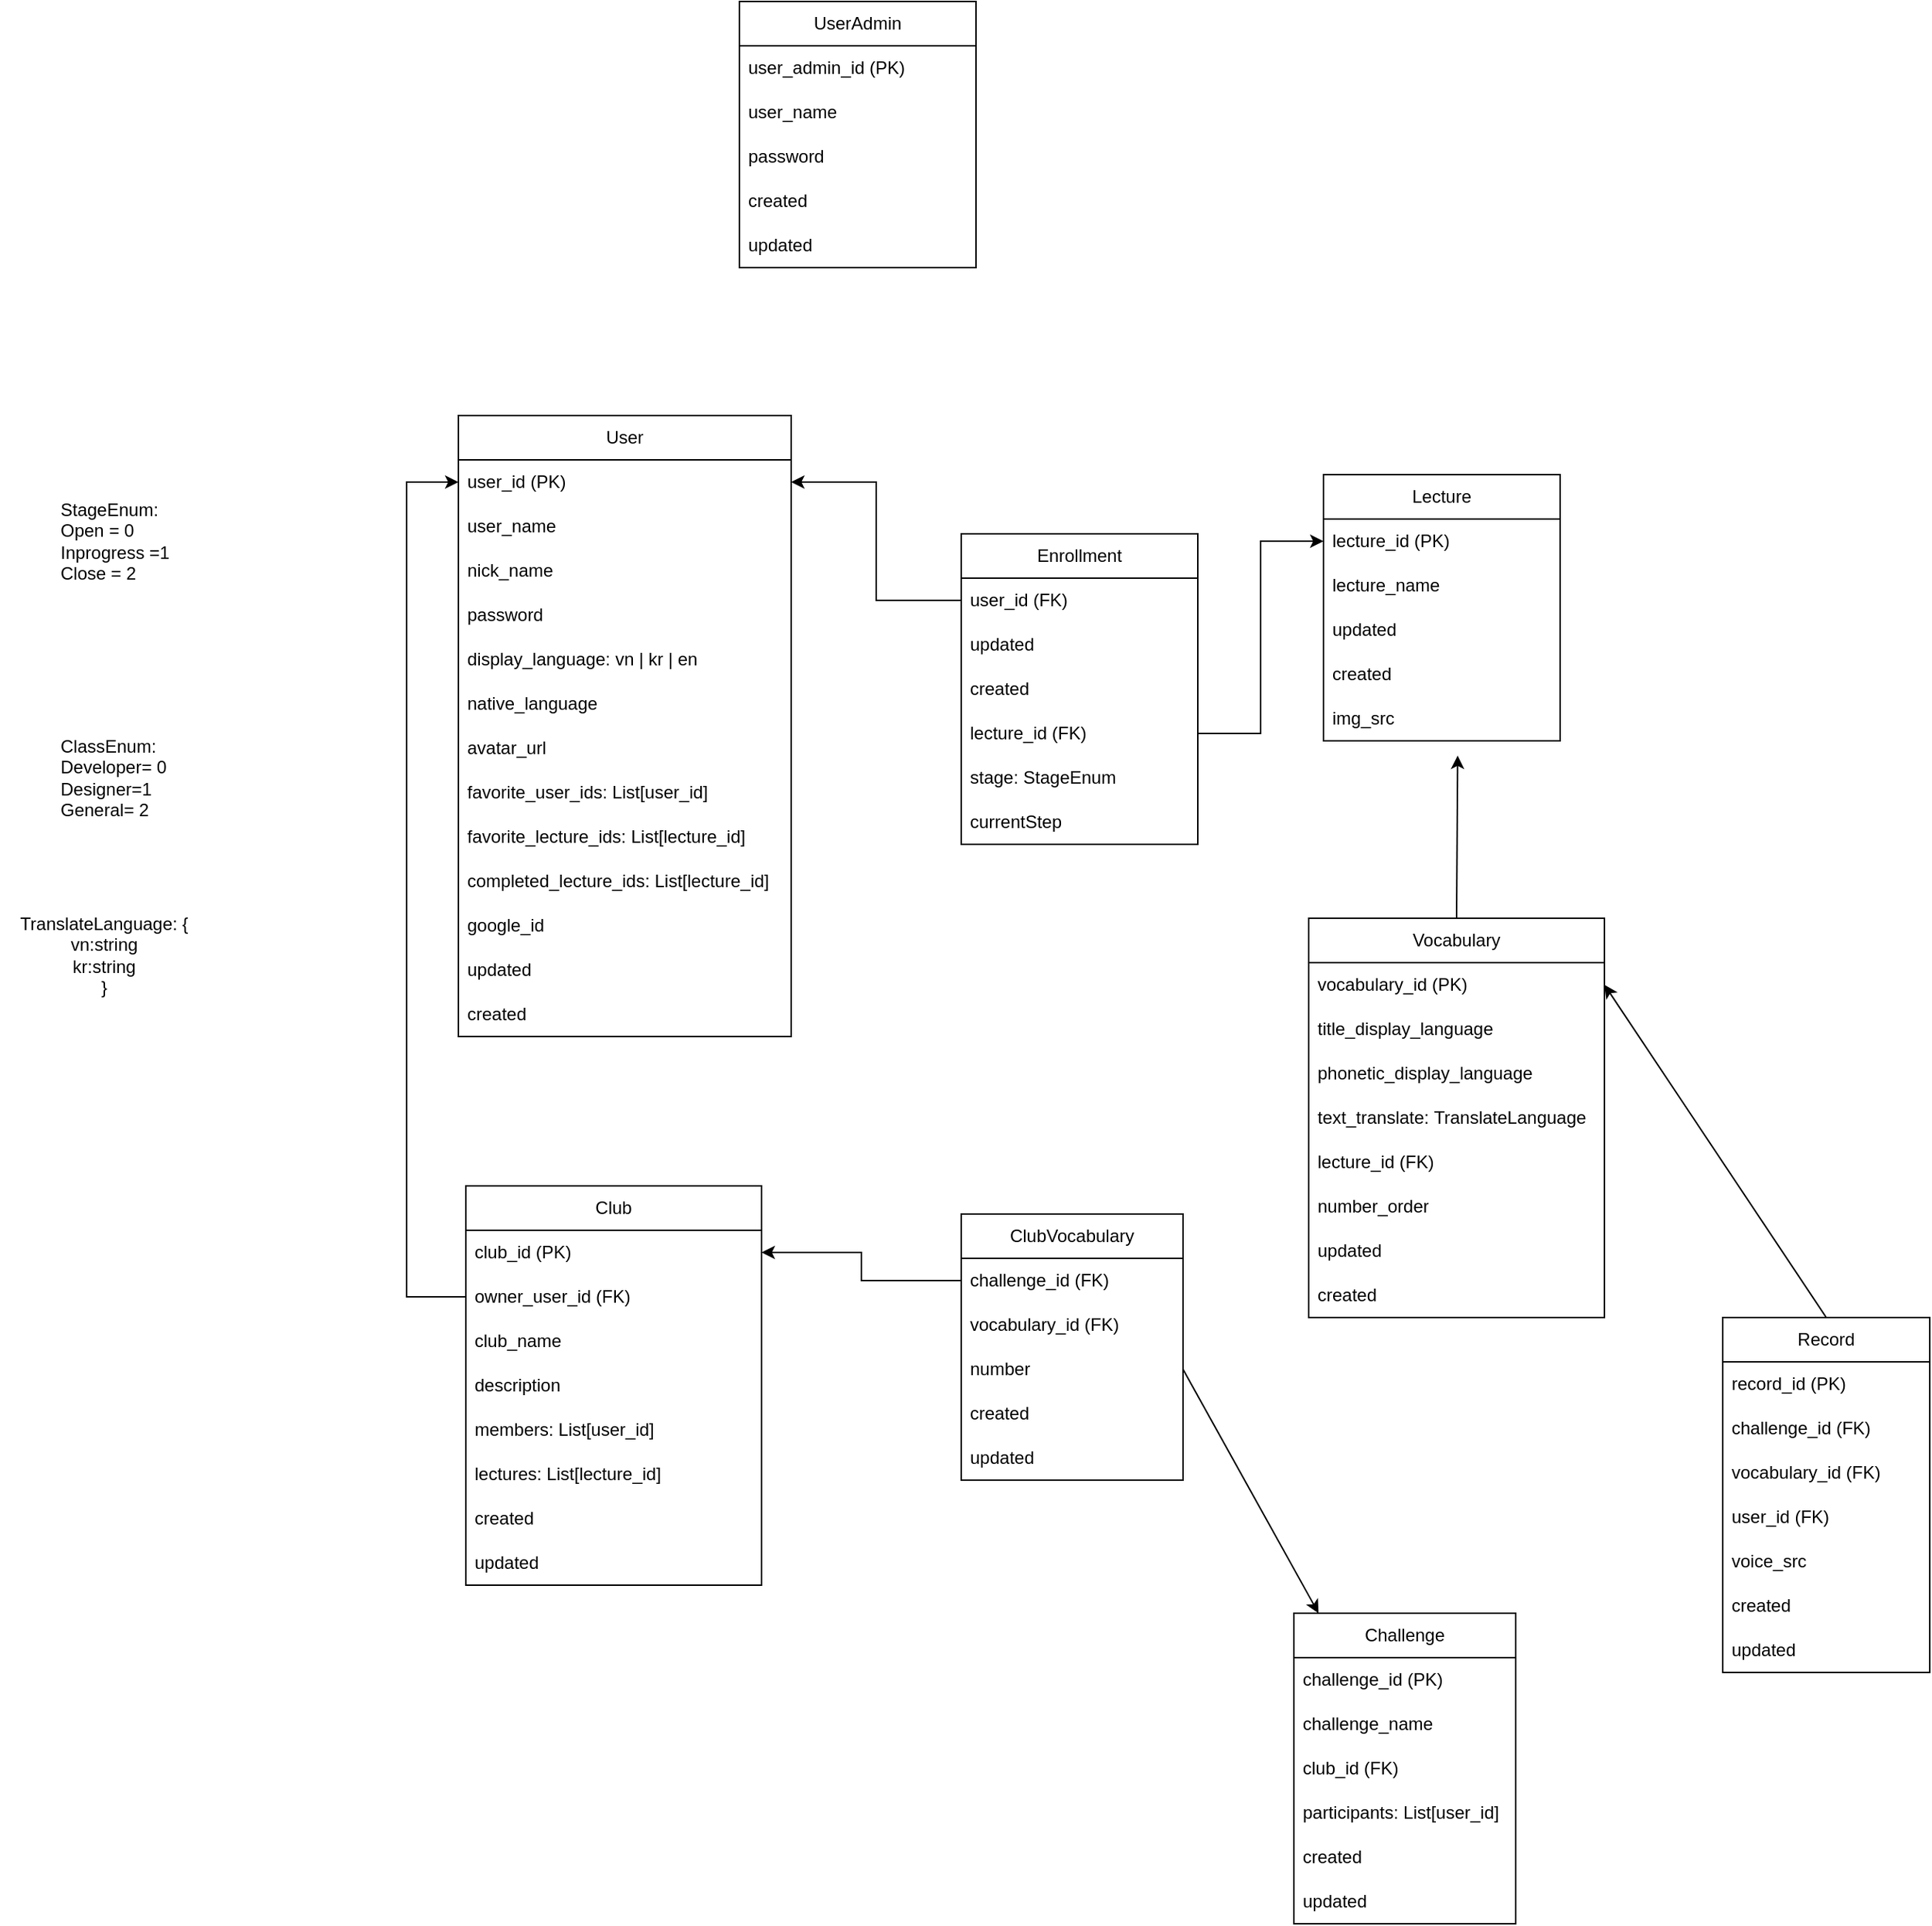 <mxfile>
    <diagram name="Page-1" id="pIwFi4DEmgJ2Dz0jESEC">
        <mxGraphModel dx="1503" dy="2790" grid="1" gridSize="10" guides="1" tooltips="1" connect="1" arrows="0" fold="1" page="1" pageScale="1" pageWidth="850" pageHeight="1100" math="0" shadow="0">
            <root>
                <mxCell id="0"/>
                <mxCell id="1" parent="0"/>
                <mxCell id="463" value="User&lt;br&gt;" style="swimlane;fontStyle=0;childLayout=stackLayout;horizontal=1;startSize=30;horizontalStack=0;resizeParent=1;resizeParentMax=0;resizeLast=0;collapsible=1;marginBottom=0;whiteSpace=wrap;html=1;" parent="1" vertex="1">
                    <mxGeometry x="845" y="-1080" width="225" height="420" as="geometry"/>
                </mxCell>
                <mxCell id="464" value="user_id (PK)" style="text;strokeColor=none;fillColor=none;align=left;verticalAlign=middle;spacingLeft=4;spacingRight=4;overflow=hidden;points=[[0,0.5],[1,0.5]];portConstraint=eastwest;rotatable=0;whiteSpace=wrap;html=1;fontStyle=0" parent="463" vertex="1">
                    <mxGeometry y="30" width="225" height="30" as="geometry"/>
                </mxCell>
                <mxCell id="465" value="user_name" style="text;strokeColor=none;fillColor=none;align=left;verticalAlign=middle;spacingLeft=4;spacingRight=4;overflow=hidden;points=[[0,0.5],[1,0.5]];portConstraint=eastwest;rotatable=0;whiteSpace=wrap;html=1;" parent="463" vertex="1">
                    <mxGeometry y="60" width="225" height="30" as="geometry"/>
                </mxCell>
                <mxCell id="466" value="nick_name" style="text;strokeColor=none;fillColor=none;align=left;verticalAlign=middle;spacingLeft=4;spacingRight=4;overflow=hidden;points=[[0,0.5],[1,0.5]];portConstraint=eastwest;rotatable=0;whiteSpace=wrap;html=1;" parent="463" vertex="1">
                    <mxGeometry y="90" width="225" height="30" as="geometry"/>
                </mxCell>
                <mxCell id="467" value="password" style="text;strokeColor=none;fillColor=none;align=left;verticalAlign=middle;spacingLeft=4;spacingRight=4;overflow=hidden;points=[[0,0.5],[1,0.5]];portConstraint=eastwest;rotatable=0;whiteSpace=wrap;html=1;" parent="463" vertex="1">
                    <mxGeometry y="120" width="225" height="30" as="geometry"/>
                </mxCell>
                <mxCell id="468" value="display_language: vn | kr | en" style="text;strokeColor=none;fillColor=none;align=left;verticalAlign=middle;spacingLeft=4;spacingRight=4;overflow=hidden;points=[[0,0.5],[1,0.5]];portConstraint=eastwest;rotatable=0;whiteSpace=wrap;html=1;" parent="463" vertex="1">
                    <mxGeometry y="150" width="225" height="30" as="geometry"/>
                </mxCell>
                <mxCell id="469" value="native_language" style="text;strokeColor=none;fillColor=none;align=left;verticalAlign=middle;spacingLeft=4;spacingRight=4;overflow=hidden;points=[[0,0.5],[1,0.5]];portConstraint=eastwest;rotatable=0;whiteSpace=wrap;html=1;" parent="463" vertex="1">
                    <mxGeometry y="180" width="225" height="30" as="geometry"/>
                </mxCell>
                <mxCell id="470" value="avatar_url" style="text;strokeColor=none;fillColor=none;align=left;verticalAlign=middle;spacingLeft=4;spacingRight=4;overflow=hidden;points=[[0,0.5],[1,0.5]];portConstraint=eastwest;rotatable=0;whiteSpace=wrap;html=1;" parent="463" vertex="1">
                    <mxGeometry y="210" width="225" height="30" as="geometry"/>
                </mxCell>
                <mxCell id="471" value="favorite_user_ids: List[user_id]" style="text;strokeColor=none;fillColor=none;align=left;verticalAlign=middle;spacingLeft=4;spacingRight=4;overflow=hidden;points=[[0,0.5],[1,0.5]];portConstraint=eastwest;rotatable=0;whiteSpace=wrap;html=1;" parent="463" vertex="1">
                    <mxGeometry y="240" width="225" height="30" as="geometry"/>
                </mxCell>
                <mxCell id="472" value="favorite_lecture_ids: List[lecture_id]" style="text;strokeColor=none;fillColor=none;align=left;verticalAlign=middle;spacingLeft=4;spacingRight=4;overflow=hidden;points=[[0,0.5],[1,0.5]];portConstraint=eastwest;rotatable=0;whiteSpace=wrap;html=1;" parent="463" vertex="1">
                    <mxGeometry y="270" width="225" height="30" as="geometry"/>
                </mxCell>
                <mxCell id="473" value="completed_lecture_ids: List[lecture_id]" style="text;strokeColor=none;fillColor=none;align=left;verticalAlign=middle;spacingLeft=4;spacingRight=4;overflow=hidden;points=[[0,0.5],[1,0.5]];portConstraint=eastwest;rotatable=0;whiteSpace=wrap;html=1;" parent="463" vertex="1">
                    <mxGeometry y="300" width="225" height="30" as="geometry"/>
                </mxCell>
                <mxCell id="474" value="google_id" style="text;strokeColor=none;fillColor=none;align=left;verticalAlign=middle;spacingLeft=4;spacingRight=4;overflow=hidden;points=[[0,0.5],[1,0.5]];portConstraint=eastwest;rotatable=0;whiteSpace=wrap;html=1;" parent="463" vertex="1">
                    <mxGeometry y="330" width="225" height="30" as="geometry"/>
                </mxCell>
                <mxCell id="475" value="updated" style="text;strokeColor=none;fillColor=none;align=left;verticalAlign=middle;spacingLeft=4;spacingRight=4;overflow=hidden;points=[[0,0.5],[1,0.5]];portConstraint=eastwest;rotatable=0;whiteSpace=wrap;html=1;" parent="463" vertex="1">
                    <mxGeometry y="360" width="225" height="30" as="geometry"/>
                </mxCell>
                <mxCell id="476" value="created" style="text;strokeColor=none;fillColor=none;align=left;verticalAlign=middle;spacingLeft=4;spacingRight=4;overflow=hidden;points=[[0,0.5],[1,0.5]];portConstraint=eastwest;rotatable=0;whiteSpace=wrap;html=1;" parent="463" vertex="1">
                    <mxGeometry y="390" width="225" height="30" as="geometry"/>
                </mxCell>
                <mxCell id="477" value="Lecture" style="swimlane;fontStyle=0;childLayout=stackLayout;horizontal=1;startSize=30;horizontalStack=0;resizeParent=1;resizeParentMax=0;resizeLast=0;collapsible=1;marginBottom=0;whiteSpace=wrap;html=1;" parent="1" vertex="1">
                    <mxGeometry x="1430" y="-1040" width="160" height="180" as="geometry"/>
                </mxCell>
                <mxCell id="478" value="lecture_id (PK)" style="text;strokeColor=none;fillColor=none;align=left;verticalAlign=middle;spacingLeft=4;spacingRight=4;overflow=hidden;points=[[0,0.5],[1,0.5]];portConstraint=eastwest;rotatable=0;whiteSpace=wrap;html=1;" parent="477" vertex="1">
                    <mxGeometry y="30" width="160" height="30" as="geometry"/>
                </mxCell>
                <mxCell id="479" value="lecture_name" style="text;strokeColor=none;fillColor=none;align=left;verticalAlign=middle;spacingLeft=4;spacingRight=4;overflow=hidden;points=[[0,0.5],[1,0.5]];portConstraint=eastwest;rotatable=0;whiteSpace=wrap;html=1;" parent="477" vertex="1">
                    <mxGeometry y="60" width="160" height="30" as="geometry"/>
                </mxCell>
                <mxCell id="481" value="updated" style="text;strokeColor=none;fillColor=none;align=left;verticalAlign=middle;spacingLeft=4;spacingRight=4;overflow=hidden;points=[[0,0.5],[1,0.5]];portConstraint=eastwest;rotatable=0;whiteSpace=wrap;html=1;" parent="477" vertex="1">
                    <mxGeometry y="90" width="160" height="30" as="geometry"/>
                </mxCell>
                <mxCell id="482" value="created" style="text;strokeColor=none;fillColor=none;align=left;verticalAlign=middle;spacingLeft=4;spacingRight=4;overflow=hidden;points=[[0,0.5],[1,0.5]];portConstraint=eastwest;rotatable=0;whiteSpace=wrap;html=1;" parent="477" vertex="1">
                    <mxGeometry y="120" width="160" height="30" as="geometry"/>
                </mxCell>
                <mxCell id="483" value="img_src" style="text;strokeColor=none;fillColor=none;align=left;verticalAlign=middle;spacingLeft=4;spacingRight=4;overflow=hidden;points=[[0,0.5],[1,0.5]];portConstraint=eastwest;rotatable=0;whiteSpace=wrap;html=1;" parent="477" vertex="1">
                    <mxGeometry y="150" width="160" height="30" as="geometry"/>
                </mxCell>
                <mxCell id="484" style="edgeStyle=none;html=1;exitX=0.5;exitY=0;exitDx=0;exitDy=0;entryX=0.567;entryY=1.333;entryDx=0;entryDy=0;entryPerimeter=0;" parent="1" source="485" target="483" edge="1">
                    <mxGeometry relative="1" as="geometry"/>
                </mxCell>
                <mxCell id="485" value="Vocabulary" style="swimlane;fontStyle=0;childLayout=stackLayout;horizontal=1;startSize=30;horizontalStack=0;resizeParent=1;resizeParentMax=0;resizeLast=0;collapsible=1;marginBottom=0;whiteSpace=wrap;html=1;" parent="1" vertex="1">
                    <mxGeometry x="1420" y="-740" width="200" height="270" as="geometry"/>
                </mxCell>
                <mxCell id="486" value="vocabulary_id&amp;nbsp;(PK)" style="text;strokeColor=none;fillColor=none;align=left;verticalAlign=middle;spacingLeft=4;spacingRight=4;overflow=hidden;points=[[0,0.5],[1,0.5]];portConstraint=eastwest;rotatable=0;whiteSpace=wrap;html=1;" parent="485" vertex="1">
                    <mxGeometry y="30" width="200" height="30" as="geometry"/>
                </mxCell>
                <mxCell id="487" value="title_display_language" style="text;strokeColor=none;fillColor=none;align=left;verticalAlign=middle;spacingLeft=4;spacingRight=4;overflow=hidden;points=[[0,0.5],[1,0.5]];portConstraint=eastwest;rotatable=0;whiteSpace=wrap;html=1;" parent="485" vertex="1">
                    <mxGeometry y="60" width="200" height="30" as="geometry"/>
                </mxCell>
                <mxCell id="488" value="phonetic_display_language" style="text;strokeColor=none;fillColor=none;align=left;verticalAlign=middle;spacingLeft=4;spacingRight=4;overflow=hidden;points=[[0,0.5],[1,0.5]];portConstraint=eastwest;rotatable=0;whiteSpace=wrap;html=1;" parent="485" vertex="1">
                    <mxGeometry y="90" width="200" height="30" as="geometry"/>
                </mxCell>
                <mxCell id="489" value="text_translate:&amp;nbsp;&lt;span style=&quot;text-align: center;&quot;&gt;TranslateLanguage&lt;/span&gt;" style="text;strokeColor=none;fillColor=none;align=left;verticalAlign=middle;spacingLeft=4;spacingRight=4;overflow=hidden;points=[[0,0.5],[1,0.5]];portConstraint=eastwest;rotatable=0;whiteSpace=wrap;html=1;" parent="485" vertex="1">
                    <mxGeometry y="120" width="200" height="30" as="geometry"/>
                </mxCell>
                <mxCell id="490" value="lecture_id (FK)" style="text;strokeColor=none;fillColor=none;align=left;verticalAlign=middle;spacingLeft=4;spacingRight=4;overflow=hidden;points=[[0,0.5],[1,0.5]];portConstraint=eastwest;rotatable=0;whiteSpace=wrap;html=1;" parent="485" vertex="1">
                    <mxGeometry y="150" width="200" height="30" as="geometry"/>
                </mxCell>
                <mxCell id="491" value="number_order" style="text;strokeColor=none;fillColor=none;align=left;verticalAlign=middle;spacingLeft=4;spacingRight=4;overflow=hidden;points=[[0,0.5],[1,0.5]];portConstraint=eastwest;rotatable=0;whiteSpace=wrap;html=1;" parent="485" vertex="1">
                    <mxGeometry y="180" width="200" height="30" as="geometry"/>
                </mxCell>
                <mxCell id="492" value="updated" style="text;strokeColor=none;fillColor=none;align=left;verticalAlign=middle;spacingLeft=4;spacingRight=4;overflow=hidden;points=[[0,0.5],[1,0.5]];portConstraint=eastwest;rotatable=0;whiteSpace=wrap;html=1;" parent="485" vertex="1">
                    <mxGeometry y="210" width="200" height="30" as="geometry"/>
                </mxCell>
                <mxCell id="493" value="created" style="text;strokeColor=none;fillColor=none;align=left;verticalAlign=middle;spacingLeft=4;spacingRight=4;overflow=hidden;points=[[0,0.5],[1,0.5]];portConstraint=eastwest;rotatable=0;whiteSpace=wrap;html=1;" parent="485" vertex="1">
                    <mxGeometry y="240" width="200" height="30" as="geometry"/>
                </mxCell>
                <mxCell id="494" value="Club" style="swimlane;fontStyle=0;childLayout=stackLayout;horizontal=1;startSize=30;horizontalStack=0;resizeParent=1;resizeParentMax=0;resizeLast=0;collapsible=1;marginBottom=0;whiteSpace=wrap;html=1;" parent="1" vertex="1">
                    <mxGeometry x="850" y="-559" width="200" height="270" as="geometry"/>
                </mxCell>
                <mxCell id="495" value="club_id&amp;nbsp;(PK)" style="text;strokeColor=none;fillColor=none;align=left;verticalAlign=middle;spacingLeft=4;spacingRight=4;overflow=hidden;points=[[0,0.5],[1,0.5]];portConstraint=eastwest;rotatable=0;whiteSpace=wrap;html=1;" parent="494" vertex="1">
                    <mxGeometry y="30" width="200" height="30" as="geometry"/>
                </mxCell>
                <mxCell id="496" value="owner_user_id (FK)" style="text;strokeColor=none;fillColor=none;align=left;verticalAlign=middle;spacingLeft=4;spacingRight=4;overflow=hidden;points=[[0,0.5],[1,0.5]];portConstraint=eastwest;rotatable=0;whiteSpace=wrap;html=1;" parent="494" vertex="1">
                    <mxGeometry y="60" width="200" height="30" as="geometry"/>
                </mxCell>
                <mxCell id="497" value="club_name" style="text;strokeColor=none;fillColor=none;align=left;verticalAlign=middle;spacingLeft=4;spacingRight=4;overflow=hidden;points=[[0,0.5],[1,0.5]];portConstraint=eastwest;rotatable=0;whiteSpace=wrap;html=1;" parent="494" vertex="1">
                    <mxGeometry y="90" width="200" height="30" as="geometry"/>
                </mxCell>
                <mxCell id="498" value="description" style="text;strokeColor=none;fillColor=none;align=left;verticalAlign=middle;spacingLeft=4;spacingRight=4;overflow=hidden;points=[[0,0.5],[1,0.5]];portConstraint=eastwest;rotatable=0;whiteSpace=wrap;html=1;" parent="494" vertex="1">
                    <mxGeometry y="120" width="200" height="30" as="geometry"/>
                </mxCell>
                <mxCell id="500" value="members: List[user_id]" style="text;strokeColor=none;fillColor=none;align=left;verticalAlign=middle;spacingLeft=4;spacingRight=4;overflow=hidden;points=[[0,0.5],[1,0.5]];portConstraint=eastwest;rotatable=0;whiteSpace=wrap;html=1;" parent="494" vertex="1">
                    <mxGeometry y="150" width="200" height="30" as="geometry"/>
                </mxCell>
                <mxCell id="501" value="lectures: List[lecture_id]" style="text;strokeColor=none;fillColor=none;align=left;verticalAlign=middle;spacingLeft=4;spacingRight=4;overflow=hidden;points=[[0,0.5],[1,0.5]];portConstraint=eastwest;rotatable=0;whiteSpace=wrap;html=1;" parent="494" vertex="1">
                    <mxGeometry y="180" width="200" height="30" as="geometry"/>
                </mxCell>
                <mxCell id="499" value="created" style="text;strokeColor=none;fillColor=none;align=left;verticalAlign=middle;spacingLeft=4;spacingRight=4;overflow=hidden;points=[[0,0.5],[1,0.5]];portConstraint=eastwest;rotatable=0;whiteSpace=wrap;html=1;" parent="494" vertex="1">
                    <mxGeometry y="210" width="200" height="30" as="geometry"/>
                </mxCell>
                <mxCell id="502" value="updated" style="text;strokeColor=none;fillColor=none;align=left;verticalAlign=middle;spacingLeft=4;spacingRight=4;overflow=hidden;points=[[0,0.5],[1,0.5]];portConstraint=eastwest;rotatable=0;whiteSpace=wrap;html=1;" parent="494" vertex="1">
                    <mxGeometry y="240" width="200" height="30" as="geometry"/>
                </mxCell>
                <mxCell id="503" style="edgeStyle=orthogonalEdgeStyle;rounded=0;orthogonalLoop=1;jettySize=auto;html=1;exitX=0;exitY=0.5;exitDx=0;exitDy=0;entryX=0;entryY=0.5;entryDx=0;entryDy=0;" parent="1" source="496" target="464" edge="1">
                    <mxGeometry relative="1" as="geometry">
                        <Array as="points">
                            <mxPoint x="810" y="-484"/>
                            <mxPoint x="810" y="-1035"/>
                        </Array>
                    </mxGeometry>
                </mxCell>
                <mxCell id="504" value="ClubVocabulary" style="swimlane;fontStyle=0;childLayout=stackLayout;horizontal=1;startSize=30;horizontalStack=0;resizeParent=1;resizeParentMax=0;resizeLast=0;collapsible=1;marginBottom=0;whiteSpace=wrap;html=1;" parent="1" vertex="1">
                    <mxGeometry x="1185" y="-540" width="150" height="180" as="geometry"/>
                </mxCell>
                <mxCell id="505" value="challenge_id (FK)" style="text;strokeColor=none;fillColor=none;align=left;verticalAlign=middle;spacingLeft=4;spacingRight=4;overflow=hidden;points=[[0,0.5],[1,0.5]];portConstraint=eastwest;rotatable=0;whiteSpace=wrap;html=1;" parent="504" vertex="1">
                    <mxGeometry y="30" width="150" height="30" as="geometry"/>
                </mxCell>
                <mxCell id="506" value="vocabulary_id (FK)" style="text;strokeColor=none;fillColor=none;align=left;verticalAlign=middle;spacingLeft=4;spacingRight=4;overflow=hidden;points=[[0,0.5],[1,0.5]];portConstraint=eastwest;rotatable=0;whiteSpace=wrap;html=1;" parent="504" vertex="1">
                    <mxGeometry y="60" width="150" height="30" as="geometry"/>
                </mxCell>
                <mxCell id="507" value="number" style="text;strokeColor=none;fillColor=none;align=left;verticalAlign=middle;spacingLeft=4;spacingRight=4;overflow=hidden;points=[[0,0.5],[1,0.5]];portConstraint=eastwest;rotatable=0;whiteSpace=wrap;html=1;" parent="504" vertex="1">
                    <mxGeometry y="90" width="150" height="30" as="geometry"/>
                </mxCell>
                <mxCell id="508" value="created" style="text;strokeColor=none;fillColor=none;align=left;verticalAlign=middle;spacingLeft=4;spacingRight=4;overflow=hidden;points=[[0,0.5],[1,0.5]];portConstraint=eastwest;rotatable=0;whiteSpace=wrap;html=1;" parent="504" vertex="1">
                    <mxGeometry y="120" width="150" height="30" as="geometry"/>
                </mxCell>
                <mxCell id="509" value="updated" style="text;strokeColor=none;fillColor=none;align=left;verticalAlign=middle;spacingLeft=4;spacingRight=4;overflow=hidden;points=[[0,0.5],[1,0.5]];portConstraint=eastwest;rotatable=0;whiteSpace=wrap;html=1;" parent="504" vertex="1">
                    <mxGeometry y="150" width="150" height="30" as="geometry"/>
                </mxCell>
                <mxCell id="510" style="edgeStyle=orthogonalEdgeStyle;rounded=0;orthogonalLoop=1;jettySize=auto;html=1;exitX=1;exitY=0.5;exitDx=0;exitDy=0;" parent="1" source="526" target="478" edge="1">
                    <mxGeometry relative="1" as="geometry"/>
                </mxCell>
                <mxCell id="511" style="edgeStyle=orthogonalEdgeStyle;rounded=0;orthogonalLoop=1;jettySize=auto;html=1;exitX=0;exitY=0.5;exitDx=0;exitDy=0;" parent="1" source="523" target="464" edge="1">
                    <mxGeometry relative="1" as="geometry"/>
                </mxCell>
                <mxCell id="512" style="edgeStyle=orthogonalEdgeStyle;rounded=0;orthogonalLoop=1;jettySize=auto;html=1;exitX=0;exitY=0.5;exitDx=0;exitDy=0;" parent="1" source="505" target="495" edge="1">
                    <mxGeometry relative="1" as="geometry"/>
                </mxCell>
                <mxCell id="513" style="edgeStyle=none;html=1;exitX=0.5;exitY=0;exitDx=0;exitDy=0;entryX=1;entryY=0.5;entryDx=0;entryDy=0;" parent="1" source="514" target="486" edge="1">
                    <mxGeometry relative="1" as="geometry"/>
                </mxCell>
                <mxCell id="514" value="Record" style="swimlane;fontStyle=0;childLayout=stackLayout;horizontal=1;startSize=30;horizontalStack=0;resizeParent=1;resizeParentMax=0;resizeLast=0;collapsible=1;marginBottom=0;whiteSpace=wrap;html=1;" parent="1" vertex="1">
                    <mxGeometry x="1700" y="-470" width="140" height="240" as="geometry"/>
                </mxCell>
                <mxCell id="515" value="record_id (PK)" style="text;strokeColor=none;fillColor=none;align=left;verticalAlign=middle;spacingLeft=4;spacingRight=4;overflow=hidden;points=[[0,0.5],[1,0.5]];portConstraint=eastwest;rotatable=0;whiteSpace=wrap;html=1;" parent="514" vertex="1">
                    <mxGeometry y="30" width="140" height="30" as="geometry"/>
                </mxCell>
                <mxCell id="516" value="challenge_id (FK)" style="text;strokeColor=none;fillColor=none;align=left;verticalAlign=middle;spacingLeft=4;spacingRight=4;overflow=hidden;points=[[0,0.5],[1,0.5]];portConstraint=eastwest;rotatable=0;whiteSpace=wrap;html=1;" parent="514" vertex="1">
                    <mxGeometry y="60" width="140" height="30" as="geometry"/>
                </mxCell>
                <mxCell id="517" value="vocabulary_id&amp;nbsp;(FK)" style="text;strokeColor=none;fillColor=none;align=left;verticalAlign=middle;spacingLeft=4;spacingRight=4;overflow=hidden;points=[[0,0.5],[1,0.5]];portConstraint=eastwest;rotatable=0;whiteSpace=wrap;html=1;" parent="514" vertex="1">
                    <mxGeometry y="90" width="140" height="30" as="geometry"/>
                </mxCell>
                <mxCell id="518" value="user_id (FK)" style="text;strokeColor=none;fillColor=none;align=left;verticalAlign=middle;spacingLeft=4;spacingRight=4;overflow=hidden;points=[[0,0.5],[1,0.5]];portConstraint=eastwest;rotatable=0;whiteSpace=wrap;html=1;" parent="514" vertex="1">
                    <mxGeometry y="120" width="140" height="30" as="geometry"/>
                </mxCell>
                <mxCell id="519" value="voice_src" style="text;strokeColor=none;fillColor=none;align=left;verticalAlign=middle;spacingLeft=4;spacingRight=4;overflow=hidden;points=[[0,0.5],[1,0.5]];portConstraint=eastwest;rotatable=0;whiteSpace=wrap;html=1;" parent="514" vertex="1">
                    <mxGeometry y="150" width="140" height="30" as="geometry"/>
                </mxCell>
                <mxCell id="520" value="created" style="text;strokeColor=none;fillColor=none;align=left;verticalAlign=middle;spacingLeft=4;spacingRight=4;overflow=hidden;points=[[0,0.5],[1,0.5]];portConstraint=eastwest;rotatable=0;whiteSpace=wrap;html=1;" parent="514" vertex="1">
                    <mxGeometry y="180" width="140" height="30" as="geometry"/>
                </mxCell>
                <mxCell id="521" value="updated" style="text;strokeColor=none;fillColor=none;align=left;verticalAlign=middle;spacingLeft=4;spacingRight=4;overflow=hidden;points=[[0,0.5],[1,0.5]];portConstraint=eastwest;rotatable=0;whiteSpace=wrap;html=1;" parent="514" vertex="1">
                    <mxGeometry y="210" width="140" height="30" as="geometry"/>
                </mxCell>
                <mxCell id="522" value="Enrollment" style="swimlane;fontStyle=0;childLayout=stackLayout;horizontal=1;startSize=30;horizontalStack=0;resizeParent=1;resizeParentMax=0;resizeLast=0;collapsible=1;marginBottom=0;whiteSpace=wrap;html=1;" parent="1" vertex="1">
                    <mxGeometry x="1185" y="-1000" width="160" height="210" as="geometry"/>
                </mxCell>
                <mxCell id="523" value="user_id (FK)" style="text;strokeColor=none;fillColor=none;align=left;verticalAlign=middle;spacingLeft=4;spacingRight=4;overflow=hidden;points=[[0,0.5],[1,0.5]];portConstraint=eastwest;rotatable=0;whiteSpace=wrap;html=1;" parent="522" vertex="1">
                    <mxGeometry y="30" width="160" height="30" as="geometry"/>
                </mxCell>
                <mxCell id="524" value="updated" style="text;strokeColor=none;fillColor=none;align=left;verticalAlign=middle;spacingLeft=4;spacingRight=4;overflow=hidden;points=[[0,0.5],[1,0.5]];portConstraint=eastwest;rotatable=0;whiteSpace=wrap;html=1;" parent="522" vertex="1">
                    <mxGeometry y="60" width="160" height="30" as="geometry"/>
                </mxCell>
                <mxCell id="525" value="created" style="text;strokeColor=none;fillColor=none;align=left;verticalAlign=middle;spacingLeft=4;spacingRight=4;overflow=hidden;points=[[0,0.5],[1,0.5]];portConstraint=eastwest;rotatable=0;whiteSpace=wrap;html=1;" parent="522" vertex="1">
                    <mxGeometry y="90" width="160" height="30" as="geometry"/>
                </mxCell>
                <mxCell id="526" value="lecture_id (FK)" style="text;strokeColor=none;fillColor=none;align=left;verticalAlign=middle;spacingLeft=4;spacingRight=4;overflow=hidden;points=[[0,0.5],[1,0.5]];portConstraint=eastwest;rotatable=0;whiteSpace=wrap;html=1;" parent="522" vertex="1">
                    <mxGeometry y="120" width="160" height="30" as="geometry"/>
                </mxCell>
                <mxCell id="527" value="stage: StageEnum" style="text;strokeColor=none;fillColor=none;align=left;verticalAlign=middle;spacingLeft=4;spacingRight=4;overflow=hidden;points=[[0,0.5],[1,0.5]];portConstraint=eastwest;rotatable=0;whiteSpace=wrap;html=1;" parent="522" vertex="1">
                    <mxGeometry y="150" width="160" height="30" as="geometry"/>
                </mxCell>
                <mxCell id="528" value="currentStep" style="text;strokeColor=none;fillColor=none;align=left;verticalAlign=middle;spacingLeft=4;spacingRight=4;overflow=hidden;points=[[0,0.5],[1,0.5]];portConstraint=eastwest;rotatable=0;whiteSpace=wrap;html=1;" parent="522" vertex="1">
                    <mxGeometry y="180" width="160" height="30" as="geometry"/>
                </mxCell>
                <mxCell id="529" value="Challenge" style="swimlane;fontStyle=0;childLayout=stackLayout;horizontal=1;startSize=30;horizontalStack=0;resizeParent=1;resizeParentMax=0;resizeLast=0;collapsible=1;marginBottom=0;whiteSpace=wrap;html=1;" parent="1" vertex="1">
                    <mxGeometry x="1410" y="-270" width="150" height="210" as="geometry"/>
                </mxCell>
                <mxCell id="530" value="challenge_id (PK)" style="text;strokeColor=none;fillColor=none;align=left;verticalAlign=middle;spacingLeft=4;spacingRight=4;overflow=hidden;points=[[0,0.5],[1,0.5]];portConstraint=eastwest;rotatable=0;whiteSpace=wrap;html=1;" parent="529" vertex="1">
                    <mxGeometry y="30" width="150" height="30" as="geometry"/>
                </mxCell>
                <mxCell id="531" value="challenge_name" style="text;strokeColor=none;fillColor=none;align=left;verticalAlign=middle;spacingLeft=4;spacingRight=4;overflow=hidden;points=[[0,0.5],[1,0.5]];portConstraint=eastwest;rotatable=0;whiteSpace=wrap;html=1;" parent="529" vertex="1">
                    <mxGeometry y="60" width="150" height="30" as="geometry"/>
                </mxCell>
                <mxCell id="532" value="club_id (FK)" style="text;strokeColor=none;fillColor=none;align=left;verticalAlign=middle;spacingLeft=4;spacingRight=4;overflow=hidden;points=[[0,0.5],[1,0.5]];portConstraint=eastwest;rotatable=0;whiteSpace=wrap;html=1;" parent="529" vertex="1">
                    <mxGeometry y="90" width="150" height="30" as="geometry"/>
                </mxCell>
                <mxCell id="533" value="participants: List[user_id]" style="text;strokeColor=none;fillColor=none;align=left;verticalAlign=middle;spacingLeft=4;spacingRight=4;overflow=hidden;points=[[0,0.5],[1,0.5]];portConstraint=eastwest;rotatable=0;whiteSpace=wrap;html=1;" parent="529" vertex="1">
                    <mxGeometry y="120" width="150" height="30" as="geometry"/>
                </mxCell>
                <mxCell id="534" value="created" style="text;strokeColor=none;fillColor=none;align=left;verticalAlign=middle;spacingLeft=4;spacingRight=4;overflow=hidden;points=[[0,0.5],[1,0.5]];portConstraint=eastwest;rotatable=0;whiteSpace=wrap;html=1;" parent="529" vertex="1">
                    <mxGeometry y="150" width="150" height="30" as="geometry"/>
                </mxCell>
                <mxCell id="535" value="updated" style="text;strokeColor=none;fillColor=none;align=left;verticalAlign=middle;spacingLeft=4;spacingRight=4;overflow=hidden;points=[[0,0.5],[1,0.5]];portConstraint=eastwest;rotatable=0;whiteSpace=wrap;html=1;" parent="529" vertex="1">
                    <mxGeometry y="180" width="150" height="30" as="geometry"/>
                </mxCell>
                <mxCell id="536" value="StageEnum:&lt;br&gt;Open = 0&lt;br&gt;Inprogress =1&amp;nbsp;&lt;br&gt;Close = 2" style="text;strokeColor=none;fillColor=none;align=left;verticalAlign=middle;spacingLeft=4;spacingRight=4;overflow=hidden;points=[[0,0.5],[1,0.5]];portConstraint=eastwest;rotatable=0;whiteSpace=wrap;html=1;" parent="1" vertex="1">
                    <mxGeometry x="570" y="-1080" width="160" height="170" as="geometry"/>
                </mxCell>
                <mxCell id="537" value="ClassEnum:&lt;br&gt;Developer= 0&lt;br&gt;Designer=1&amp;nbsp;&lt;br&gt;General= 2" style="text;strokeColor=none;fillColor=none;align=left;verticalAlign=middle;spacingLeft=4;spacingRight=4;overflow=hidden;points=[[0,0.5],[1,0.5]];portConstraint=eastwest;rotatable=0;whiteSpace=wrap;html=1;" parent="1" vertex="1">
                    <mxGeometry x="570" y="-920" width="160" height="170" as="geometry"/>
                </mxCell>
                <mxCell id="538" value="TranslateLanguage: {&lt;br&gt;vn:string&lt;br&gt;kr:string&lt;br&gt;}" style="text;html=1;align=center;verticalAlign=middle;resizable=0;points=[];autosize=1;strokeColor=none;fillColor=none;" parent="1" vertex="1">
                    <mxGeometry x="535" y="-750" width="140" height="70" as="geometry"/>
                </mxCell>
                <mxCell id="539" value="UserAdmin" style="swimlane;fontStyle=0;childLayout=stackLayout;horizontal=1;startSize=30;horizontalStack=0;resizeParent=1;resizeParentMax=0;resizeLast=0;collapsible=1;marginBottom=0;whiteSpace=wrap;html=1;" parent="1" vertex="1">
                    <mxGeometry x="1035" y="-1360" width="160" height="180" as="geometry"/>
                </mxCell>
                <mxCell id="540" value="user_admin_id (PK)" style="text;strokeColor=none;fillColor=none;align=left;verticalAlign=middle;spacingLeft=4;spacingRight=4;overflow=hidden;points=[[0,0.5],[1,0.5]];portConstraint=eastwest;rotatable=0;whiteSpace=wrap;html=1;" parent="539" vertex="1">
                    <mxGeometry y="30" width="160" height="30" as="geometry"/>
                </mxCell>
                <mxCell id="541" value="user_name" style="text;strokeColor=none;fillColor=none;align=left;verticalAlign=middle;spacingLeft=4;spacingRight=4;overflow=hidden;points=[[0,0.5],[1,0.5]];portConstraint=eastwest;rotatable=0;whiteSpace=wrap;html=1;" parent="539" vertex="1">
                    <mxGeometry y="60" width="160" height="30" as="geometry"/>
                </mxCell>
                <mxCell id="542" value="password" style="text;strokeColor=none;fillColor=none;align=left;verticalAlign=middle;spacingLeft=4;spacingRight=4;overflow=hidden;points=[[0,0.5],[1,0.5]];portConstraint=eastwest;rotatable=0;whiteSpace=wrap;html=1;" parent="539" vertex="1">
                    <mxGeometry y="90" width="160" height="30" as="geometry"/>
                </mxCell>
                <mxCell id="543" value="created" style="text;strokeColor=none;fillColor=none;align=left;verticalAlign=middle;spacingLeft=4;spacingRight=4;overflow=hidden;points=[[0,0.5],[1,0.5]];portConstraint=eastwest;rotatable=0;whiteSpace=wrap;html=1;" parent="539" vertex="1">
                    <mxGeometry y="120" width="160" height="30" as="geometry"/>
                </mxCell>
                <mxCell id="544" value="updated" style="text;strokeColor=none;fillColor=none;align=left;verticalAlign=middle;spacingLeft=4;spacingRight=4;overflow=hidden;points=[[0,0.5],[1,0.5]];portConstraint=eastwest;rotatable=0;whiteSpace=wrap;html=1;" parent="539" vertex="1">
                    <mxGeometry y="150" width="160" height="30" as="geometry"/>
                </mxCell>
                <mxCell id="545" style="edgeStyle=none;html=1;exitX=1;exitY=0.5;exitDx=0;exitDy=0;" parent="1" source="507" target="529" edge="1">
                    <mxGeometry relative="1" as="geometry"/>
                </mxCell>
            </root>
        </mxGraphModel>
    </diagram>
</mxfile>